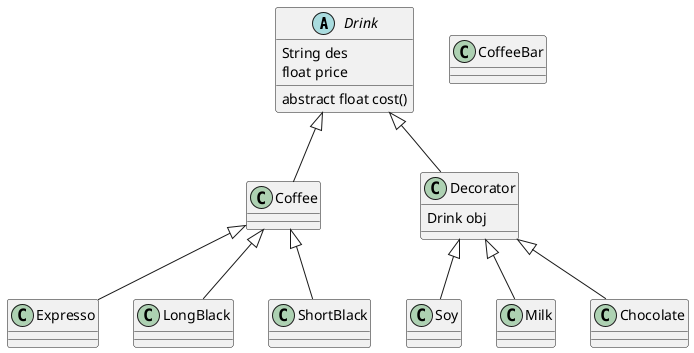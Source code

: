 @startuml

abstract class Drink
Drink : String des
Drink : float price
Drink : abstract float cost()

class Coffee
class Expresso
class LongBlack
class ShortBlack

class Soy
class Milk
class Chocolate
class Decorator
Decorator : Drink obj
class CoffeeBar

Drink <|-- Coffee
Decorator <|-- Soy
Decorator <|-- Milk
Decorator <|-- Chocolate
Drink <|-- Decorator
Coffee <|-- Expresso
Coffee <|-- LongBlack
Coffee <|-- ShortBlack

@enduml